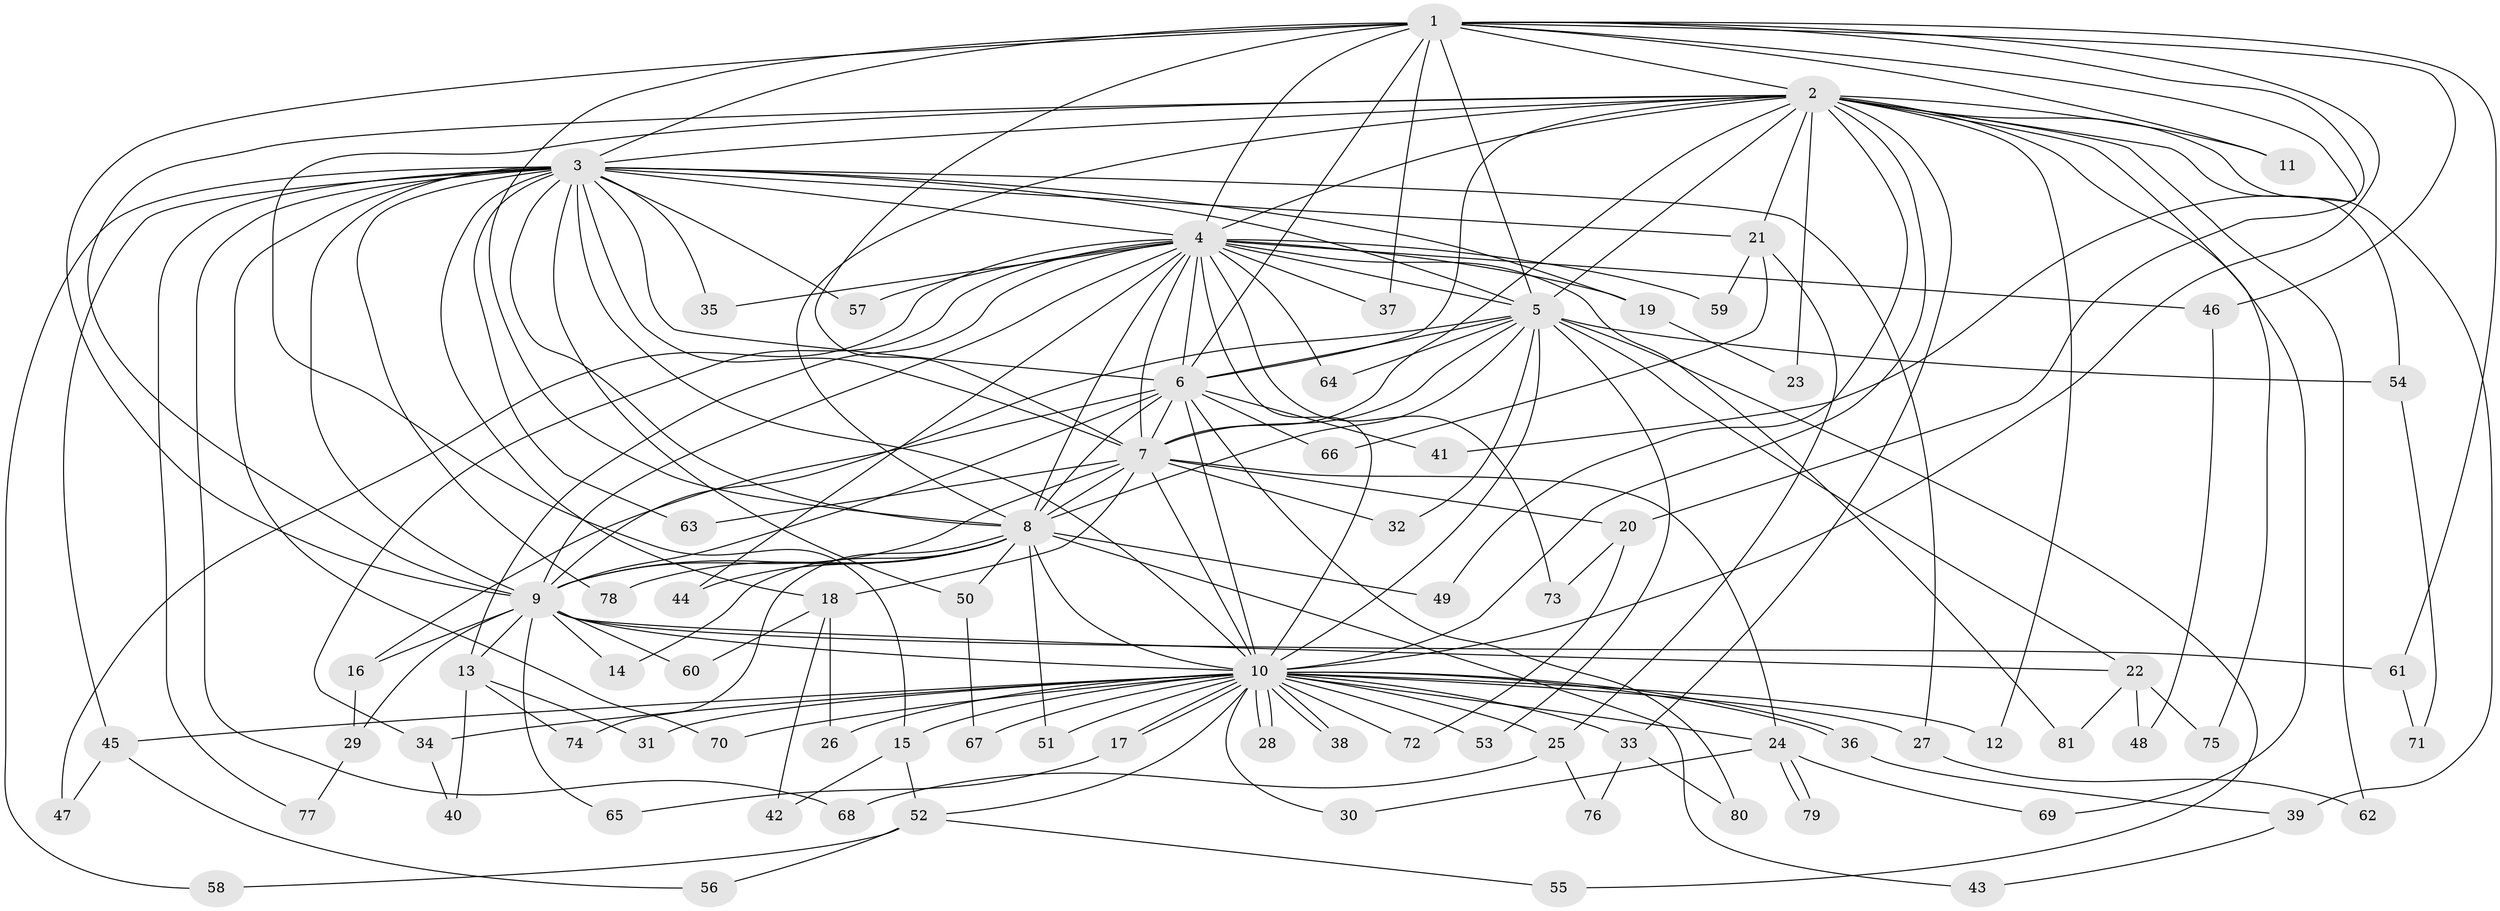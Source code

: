 // Generated by graph-tools (version 1.1) at 2025/01/03/09/25 03:01:26]
// undirected, 81 vertices, 187 edges
graph export_dot {
graph [start="1"]
  node [color=gray90,style=filled];
  1;
  2;
  3;
  4;
  5;
  6;
  7;
  8;
  9;
  10;
  11;
  12;
  13;
  14;
  15;
  16;
  17;
  18;
  19;
  20;
  21;
  22;
  23;
  24;
  25;
  26;
  27;
  28;
  29;
  30;
  31;
  32;
  33;
  34;
  35;
  36;
  37;
  38;
  39;
  40;
  41;
  42;
  43;
  44;
  45;
  46;
  47;
  48;
  49;
  50;
  51;
  52;
  53;
  54;
  55;
  56;
  57;
  58;
  59;
  60;
  61;
  62;
  63;
  64;
  65;
  66;
  67;
  68;
  69;
  70;
  71;
  72;
  73;
  74;
  75;
  76;
  77;
  78;
  79;
  80;
  81;
  1 -- 2;
  1 -- 3;
  1 -- 4;
  1 -- 5;
  1 -- 6;
  1 -- 7;
  1 -- 8;
  1 -- 9;
  1 -- 10;
  1 -- 11;
  1 -- 20;
  1 -- 37;
  1 -- 41;
  1 -- 46;
  1 -- 61;
  2 -- 3;
  2 -- 4;
  2 -- 5;
  2 -- 6;
  2 -- 7;
  2 -- 8;
  2 -- 9;
  2 -- 10;
  2 -- 11;
  2 -- 12;
  2 -- 15;
  2 -- 21;
  2 -- 23;
  2 -- 33;
  2 -- 39;
  2 -- 49;
  2 -- 54;
  2 -- 62;
  2 -- 69;
  2 -- 75;
  3 -- 4;
  3 -- 5;
  3 -- 6;
  3 -- 7;
  3 -- 8;
  3 -- 9;
  3 -- 10;
  3 -- 18;
  3 -- 19;
  3 -- 21;
  3 -- 27;
  3 -- 35;
  3 -- 45;
  3 -- 50;
  3 -- 57;
  3 -- 58;
  3 -- 63;
  3 -- 68;
  3 -- 70;
  3 -- 77;
  3 -- 78;
  4 -- 5;
  4 -- 6;
  4 -- 7;
  4 -- 8;
  4 -- 9;
  4 -- 10;
  4 -- 13;
  4 -- 19;
  4 -- 34;
  4 -- 35;
  4 -- 37;
  4 -- 44;
  4 -- 46;
  4 -- 47;
  4 -- 57;
  4 -- 59;
  4 -- 64;
  4 -- 73;
  4 -- 81;
  5 -- 6;
  5 -- 7;
  5 -- 8;
  5 -- 9;
  5 -- 10;
  5 -- 22;
  5 -- 32;
  5 -- 53;
  5 -- 54;
  5 -- 55;
  5 -- 64;
  6 -- 7;
  6 -- 8;
  6 -- 9;
  6 -- 10;
  6 -- 16;
  6 -- 41;
  6 -- 66;
  6 -- 80;
  7 -- 8;
  7 -- 9;
  7 -- 10;
  7 -- 18;
  7 -- 20;
  7 -- 24;
  7 -- 32;
  7 -- 63;
  8 -- 9;
  8 -- 10;
  8 -- 14;
  8 -- 43;
  8 -- 44;
  8 -- 49;
  8 -- 50;
  8 -- 51;
  8 -- 74;
  8 -- 78;
  9 -- 10;
  9 -- 13;
  9 -- 14;
  9 -- 16;
  9 -- 22;
  9 -- 29;
  9 -- 60;
  9 -- 61;
  9 -- 65;
  10 -- 12;
  10 -- 15;
  10 -- 17;
  10 -- 17;
  10 -- 24;
  10 -- 25;
  10 -- 26;
  10 -- 27;
  10 -- 28;
  10 -- 28;
  10 -- 30;
  10 -- 31;
  10 -- 33;
  10 -- 34;
  10 -- 36;
  10 -- 36;
  10 -- 38;
  10 -- 38;
  10 -- 45;
  10 -- 51;
  10 -- 52;
  10 -- 53;
  10 -- 67;
  10 -- 70;
  10 -- 72;
  13 -- 31;
  13 -- 40;
  13 -- 74;
  15 -- 42;
  15 -- 52;
  16 -- 29;
  17 -- 65;
  18 -- 26;
  18 -- 42;
  18 -- 60;
  19 -- 23;
  20 -- 72;
  20 -- 73;
  21 -- 25;
  21 -- 59;
  21 -- 66;
  22 -- 48;
  22 -- 75;
  22 -- 81;
  24 -- 30;
  24 -- 69;
  24 -- 79;
  24 -- 79;
  25 -- 68;
  25 -- 76;
  27 -- 62;
  29 -- 77;
  33 -- 76;
  33 -- 80;
  34 -- 40;
  36 -- 39;
  39 -- 43;
  45 -- 47;
  45 -- 56;
  46 -- 48;
  50 -- 67;
  52 -- 55;
  52 -- 56;
  52 -- 58;
  54 -- 71;
  61 -- 71;
}
